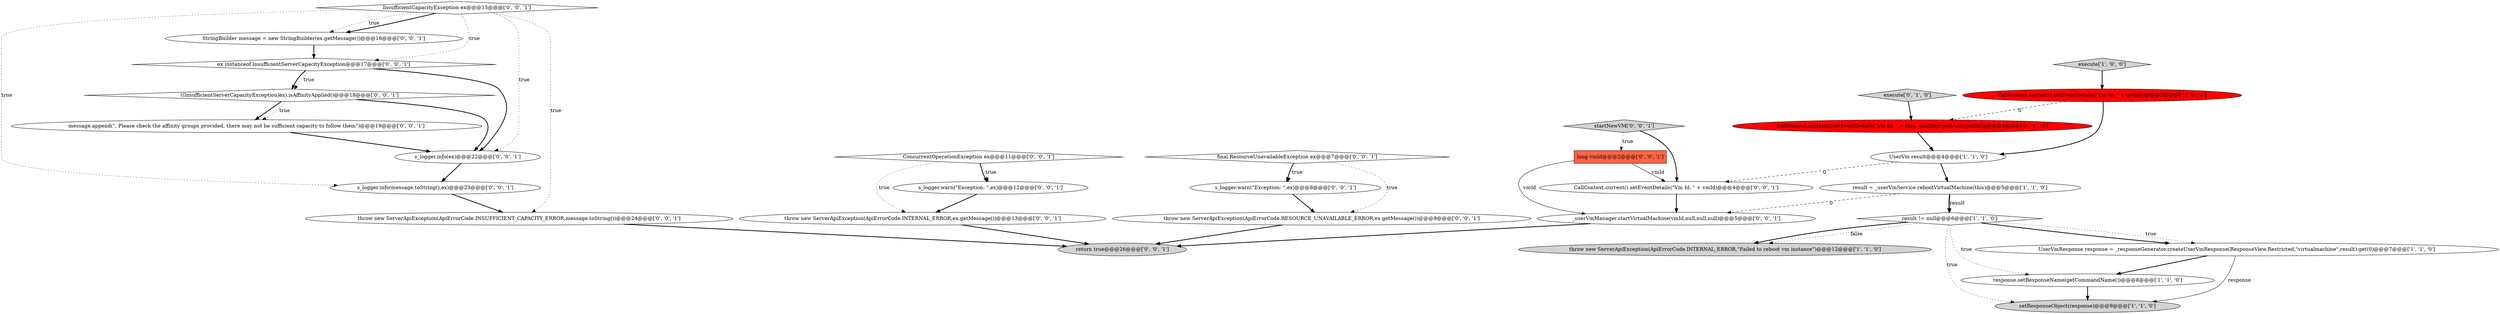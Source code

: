 digraph {
19 [style = filled, label = "throw new ServerApiException(ApiErrorCode.RESOURCE_UNAVAILABLE_ERROR,ex.getMessage())@@@9@@@['0', '0', '1']", fillcolor = white, shape = ellipse image = "AAA0AAABBB3BBB"];
1 [style = filled, label = "UserVm result@@@4@@@['1', '1', '0']", fillcolor = white, shape = ellipse image = "AAA0AAABBB1BBB"];
20 [style = filled, label = "startNewVM['0', '0', '1']", fillcolor = lightgray, shape = diamond image = "AAA0AAABBB3BBB"];
14 [style = filled, label = "InsufficientCapacityException ex@@@15@@@['0', '0', '1']", fillcolor = white, shape = diamond image = "AAA0AAABBB3BBB"];
29 [style = filled, label = "throw new ServerApiException(ApiErrorCode.INTERNAL_ERROR,ex.getMessage())@@@13@@@['0', '0', '1']", fillcolor = white, shape = ellipse image = "AAA0AAABBB3BBB"];
4 [style = filled, label = "response.setResponseName(getCommandName())@@@8@@@['1', '1', '0']", fillcolor = white, shape = ellipse image = "AAA0AAABBB1BBB"];
15 [style = filled, label = "message.append(\", Please check the affinity groups provided, there may not be sufficient capacity to follow them\")@@@19@@@['0', '0', '1']", fillcolor = white, shape = ellipse image = "AAA0AAABBB3BBB"];
18 [style = filled, label = "s_logger.info(message.toString(),ex)@@@23@@@['0', '0', '1']", fillcolor = white, shape = ellipse image = "AAA0AAABBB3BBB"];
23 [style = filled, label = "((InsufficientServerCapacityException)ex).isAffinityApplied()@@@18@@@['0', '0', '1']", fillcolor = white, shape = diamond image = "AAA0AAABBB3BBB"];
12 [style = filled, label = "s_logger.warn(\"Exception: \",ex)@@@8@@@['0', '0', '1']", fillcolor = white, shape = ellipse image = "AAA0AAABBB3BBB"];
5 [style = filled, label = "throw new ServerApiException(ApiErrorCode.INTERNAL_ERROR,\"Failed to reboot vm instance\")@@@12@@@['1', '1', '0']", fillcolor = lightgray, shape = ellipse image = "AAA0AAABBB1BBB"];
11 [style = filled, label = "ConcurrentOperationException ex@@@11@@@['0', '0', '1']", fillcolor = white, shape = diamond image = "AAA0AAABBB3BBB"];
28 [style = filled, label = "final ResourceUnavailableException ex@@@7@@@['0', '0', '1']", fillcolor = white, shape = diamond image = "AAA0AAABBB3BBB"];
21 [style = filled, label = "ex instanceof InsufficientServerCapacityException@@@17@@@['0', '0', '1']", fillcolor = white, shape = diamond image = "AAA0AAABBB3BBB"];
25 [style = filled, label = "_userVmManager.startVirtualMachine(vmId,null,null,null)@@@5@@@['0', '0', '1']", fillcolor = white, shape = ellipse image = "AAA0AAABBB3BBB"];
16 [style = filled, label = "s_logger.info(ex)@@@22@@@['0', '0', '1']", fillcolor = white, shape = ellipse image = "AAA0AAABBB3BBB"];
3 [style = filled, label = "UserVmResponse response = _responseGenerator.createUserVmResponse(ResponseView.Restricted,\"virtualmachine\",result).get(0)@@@7@@@['1', '1', '0']", fillcolor = white, shape = ellipse image = "AAA0AAABBB1BBB"];
27 [style = filled, label = "StringBuilder message = new StringBuilder(ex.getMessage())@@@16@@@['0', '0', '1']", fillcolor = white, shape = ellipse image = "AAA0AAABBB3BBB"];
17 [style = filled, label = "CallContext.current().setEventDetails(\"Vm Id: \" + vmId)@@@4@@@['0', '0', '1']", fillcolor = white, shape = ellipse image = "AAA0AAABBB3BBB"];
0 [style = filled, label = "execute['1', '0', '0']", fillcolor = lightgray, shape = diamond image = "AAA0AAABBB1BBB"];
8 [style = filled, label = "setResponseObject(response)@@@9@@@['1', '1', '0']", fillcolor = lightgray, shape = ellipse image = "AAA0AAABBB1BBB"];
24 [style = filled, label = "return true@@@26@@@['0', '0', '1']", fillcolor = lightgray, shape = ellipse image = "AAA0AAABBB3BBB"];
7 [style = filled, label = "result = _userVmService.rebootVirtualMachine(this)@@@5@@@['1', '1', '0']", fillcolor = white, shape = ellipse image = "AAA0AAABBB1BBB"];
13 [style = filled, label = "throw new ServerApiException(ApiErrorCode.INSUFFICIENT_CAPACITY_ERROR,message.toString())@@@24@@@['0', '0', '1']", fillcolor = white, shape = ellipse image = "AAA0AAABBB3BBB"];
10 [style = filled, label = "execute['0', '1', '0']", fillcolor = lightgray, shape = diamond image = "AAA0AAABBB2BBB"];
9 [style = filled, label = "CallContext.current().setEventDetails(\"Vm Id: \" + this._uuidMgr.getUuid(,getId()))@@@3@@@['0', '1', '0']", fillcolor = red, shape = ellipse image = "AAA1AAABBB2BBB"];
6 [style = filled, label = "CallContext.current().setEventDetails(\"Vm Id: \" + getId())@@@3@@@['1', '0', '0']", fillcolor = red, shape = ellipse image = "AAA1AAABBB1BBB"];
26 [style = filled, label = "long vmId@@@2@@@['0', '0', '1']", fillcolor = tomato, shape = box image = "AAA0AAABBB3BBB"];
22 [style = filled, label = "s_logger.warn(\"Exception: \",ex)@@@12@@@['0', '0', '1']", fillcolor = white, shape = ellipse image = "AAA0AAABBB3BBB"];
2 [style = filled, label = "result != null@@@6@@@['1', '1', '0']", fillcolor = white, shape = diamond image = "AAA0AAABBB1BBB"];
2->3 [style = dotted, label="true"];
17->25 [style = bold, label=""];
23->16 [style = bold, label=""];
16->18 [style = bold, label=""];
20->17 [style = bold, label=""];
13->24 [style = bold, label=""];
0->6 [style = bold, label=""];
2->3 [style = bold, label=""];
11->29 [style = dotted, label="true"];
20->26 [style = dotted, label="true"];
3->8 [style = solid, label="response"];
6->9 [style = dashed, label="0"];
23->15 [style = bold, label=""];
22->29 [style = bold, label=""];
28->19 [style = dotted, label="true"];
28->12 [style = bold, label=""];
14->27 [style = dotted, label="true"];
15->16 [style = bold, label=""];
1->7 [style = bold, label=""];
3->4 [style = bold, label=""];
11->22 [style = dotted, label="true"];
14->13 [style = dotted, label="true"];
19->24 [style = bold, label=""];
14->16 [style = dotted, label="true"];
6->1 [style = bold, label=""];
25->24 [style = bold, label=""];
1->17 [style = dashed, label="0"];
14->21 [style = dotted, label="true"];
7->2 [style = bold, label=""];
21->23 [style = dotted, label="true"];
2->5 [style = dotted, label="false"];
2->4 [style = dotted, label="true"];
18->13 [style = bold, label=""];
11->22 [style = bold, label=""];
21->16 [style = bold, label=""];
26->25 [style = solid, label="vmId"];
7->25 [style = dashed, label="0"];
4->8 [style = bold, label=""];
23->15 [style = dotted, label="true"];
10->9 [style = bold, label=""];
14->27 [style = bold, label=""];
9->1 [style = bold, label=""];
12->19 [style = bold, label=""];
29->24 [style = bold, label=""];
7->2 [style = solid, label="result"];
27->21 [style = bold, label=""];
26->17 [style = solid, label="vmId"];
14->18 [style = dotted, label="true"];
2->8 [style = dotted, label="true"];
28->12 [style = dotted, label="true"];
2->5 [style = bold, label=""];
21->23 [style = bold, label=""];
}
